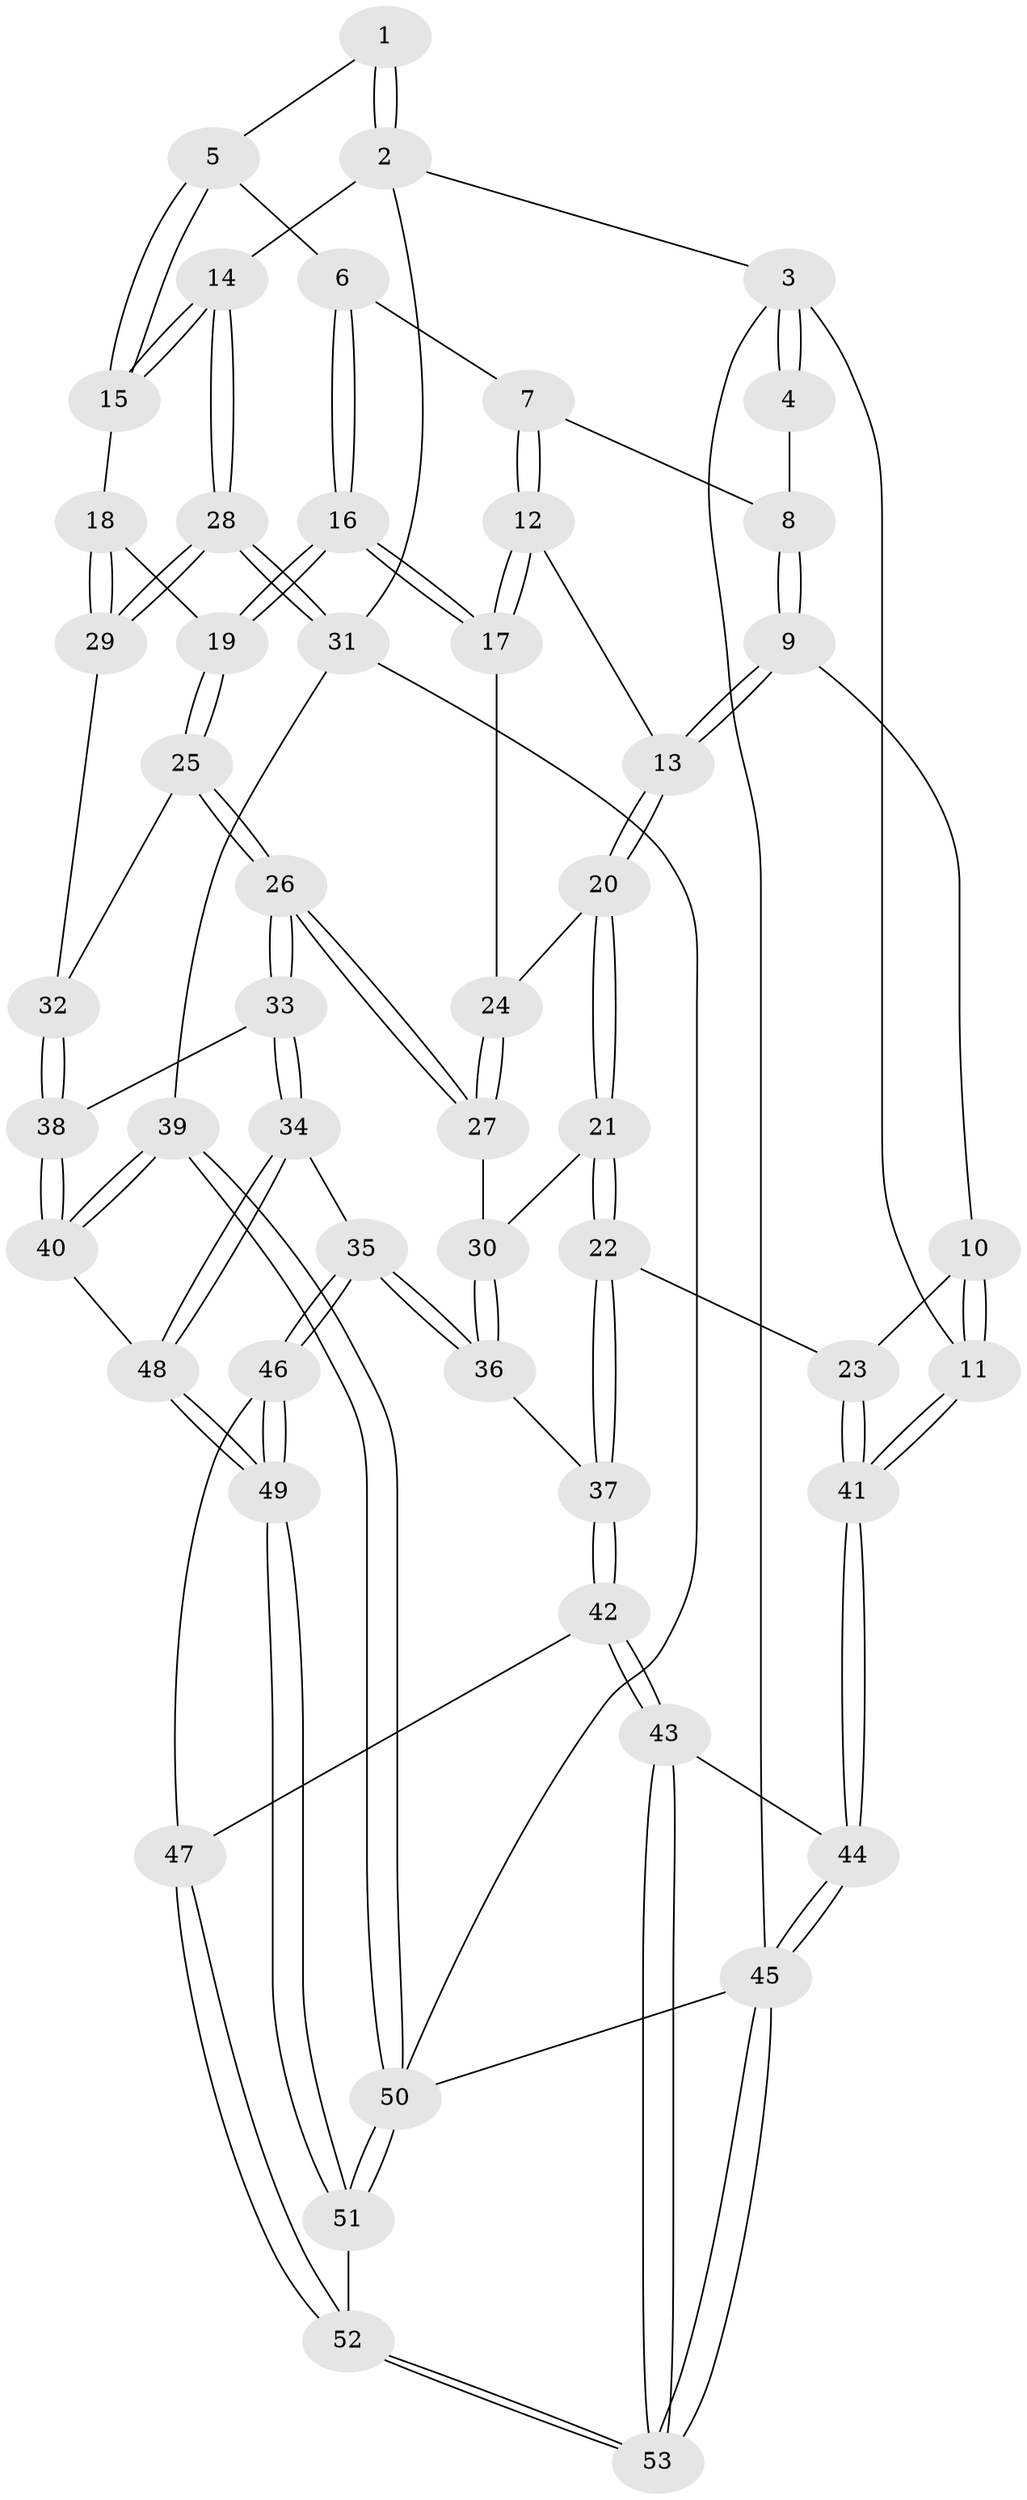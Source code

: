 // coarse degree distribution, {4: 0.3870967741935484, 6: 0.0967741935483871, 5: 0.3870967741935484, 3: 0.12903225806451613}
// Generated by graph-tools (version 1.1) at 2025/24/03/03/25 07:24:34]
// undirected, 53 vertices, 129 edges
graph export_dot {
graph [start="1"]
  node [color=gray90,style=filled];
  1 [pos="+0.6122516225662805+0"];
  2 [pos="+1+0"];
  3 [pos="+0+0"];
  4 [pos="+0.13129385799252075+0"];
  5 [pos="+0.5467814920503191+0.14041297443481993"];
  6 [pos="+0.4998730346078785+0.1636632996995589"];
  7 [pos="+0.3342985444515721+0.10011359452630944"];
  8 [pos="+0.14586860350698583+0"];
  9 [pos="+0.1399035835897402+0.19157930582878568"];
  10 [pos="+0.0943414822448233+0.2411148533208615"];
  11 [pos="+0+0.3878487639715858"];
  12 [pos="+0.32949244752324736+0.2436531983410342"];
  13 [pos="+0.22222907988879+0.2790270042498451"];
  14 [pos="+1+0"];
  15 [pos="+0.6872003675030971+0.23634564753047355"];
  16 [pos="+0.44310752177190604+0.30668054914584975"];
  17 [pos="+0.41666994604554336+0.30910423053959796"];
  18 [pos="+0.6821556978507128+0.30203983601198875"];
  19 [pos="+0.5527846629727788+0.4238794254986009"];
  20 [pos="+0.23578966047174857+0.38167761084923574"];
  21 [pos="+0.2076402443230129+0.4630669616481913"];
  22 [pos="+0.1563475161121062+0.49291155959586236"];
  23 [pos="+0.11697942112733041+0.4814573238281565"];
  24 [pos="+0.39369320355997667+0.3290210688173359"];
  25 [pos="+0.552153956541703+0.43445383756877826"];
  26 [pos="+0.45095118418579055+0.5361474262451805"];
  27 [pos="+0.3464752989542934+0.49683055924304476"];
  28 [pos="+1+0.48417911793964147"];
  29 [pos="+0.8619956291858887+0.4481901921634032"];
  30 [pos="+0.3407450687074988+0.49668370891413444"];
  31 [pos="+1+0.6725382575533014"];
  32 [pos="+0.6613799837699579+0.5281407126981478"];
  33 [pos="+0.45791729278044196+0.6555556617578219"];
  34 [pos="+0.4516865140069328+0.6780093004437381"];
  35 [pos="+0.38799524401704827+0.6977332216614386"];
  36 [pos="+0.2932610733537633+0.6644094329796051"];
  37 [pos="+0.18468388507501093+0.6579708011052257"];
  38 [pos="+0.6667335704546399+0.6052664626362688"];
  39 [pos="+0.7871483100582638+0.7930548190654646"];
  40 [pos="+0.7741335608041204+0.7837773992848909"];
  41 [pos="+0+0.47715982106654325"];
  42 [pos="+0.1041217582408594+0.810896113398274"];
  43 [pos="+0+0.7712651344698063"];
  44 [pos="+0+0.7665578984864708"];
  45 [pos="+0+1"];
  46 [pos="+0.3285839279765876+0.8020481020106797"];
  47 [pos="+0.14581067851864601+0.8575965337621066"];
  48 [pos="+0.49738821927220933+0.7393226338906097"];
  49 [pos="+0.46198654916227283+0.9632731401896634"];
  50 [pos="+0.6502144696749868+1"];
  51 [pos="+0.491222914866273+1"];
  52 [pos="+0.2558959464040254+1"];
  53 [pos="+0.24665908689554258+1"];
  1 -- 2;
  1 -- 2;
  1 -- 5;
  2 -- 3;
  2 -- 14;
  2 -- 31;
  3 -- 4;
  3 -- 4;
  3 -- 11;
  3 -- 45;
  4 -- 8;
  5 -- 6;
  5 -- 15;
  5 -- 15;
  6 -- 7;
  6 -- 16;
  6 -- 16;
  7 -- 8;
  7 -- 12;
  7 -- 12;
  8 -- 9;
  8 -- 9;
  9 -- 10;
  9 -- 13;
  9 -- 13;
  10 -- 11;
  10 -- 11;
  10 -- 23;
  11 -- 41;
  11 -- 41;
  12 -- 13;
  12 -- 17;
  12 -- 17;
  13 -- 20;
  13 -- 20;
  14 -- 15;
  14 -- 15;
  14 -- 28;
  14 -- 28;
  15 -- 18;
  16 -- 17;
  16 -- 17;
  16 -- 19;
  16 -- 19;
  17 -- 24;
  18 -- 19;
  18 -- 29;
  18 -- 29;
  19 -- 25;
  19 -- 25;
  20 -- 21;
  20 -- 21;
  20 -- 24;
  21 -- 22;
  21 -- 22;
  21 -- 30;
  22 -- 23;
  22 -- 37;
  22 -- 37;
  23 -- 41;
  23 -- 41;
  24 -- 27;
  24 -- 27;
  25 -- 26;
  25 -- 26;
  25 -- 32;
  26 -- 27;
  26 -- 27;
  26 -- 33;
  26 -- 33;
  27 -- 30;
  28 -- 29;
  28 -- 29;
  28 -- 31;
  28 -- 31;
  29 -- 32;
  30 -- 36;
  30 -- 36;
  31 -- 39;
  31 -- 50;
  32 -- 38;
  32 -- 38;
  33 -- 34;
  33 -- 34;
  33 -- 38;
  34 -- 35;
  34 -- 48;
  34 -- 48;
  35 -- 36;
  35 -- 36;
  35 -- 46;
  35 -- 46;
  36 -- 37;
  37 -- 42;
  37 -- 42;
  38 -- 40;
  38 -- 40;
  39 -- 40;
  39 -- 40;
  39 -- 50;
  39 -- 50;
  40 -- 48;
  41 -- 44;
  41 -- 44;
  42 -- 43;
  42 -- 43;
  42 -- 47;
  43 -- 44;
  43 -- 53;
  43 -- 53;
  44 -- 45;
  44 -- 45;
  45 -- 53;
  45 -- 53;
  45 -- 50;
  46 -- 47;
  46 -- 49;
  46 -- 49;
  47 -- 52;
  47 -- 52;
  48 -- 49;
  48 -- 49;
  49 -- 51;
  49 -- 51;
  50 -- 51;
  50 -- 51;
  51 -- 52;
  52 -- 53;
  52 -- 53;
}
